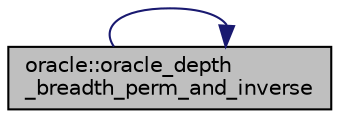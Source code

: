 digraph "oracle::oracle_depth_breadth_perm_and_inverse"
{
  edge [fontname="Helvetica",fontsize="10",labelfontname="Helvetica",labelfontsize="10"];
  node [fontname="Helvetica",fontsize="10",shape=record];
  rankdir="LR";
  Node6827 [label="oracle::oracle_depth\l_breadth_perm_and_inverse",height=0.2,width=0.4,color="black", fillcolor="grey75", style="filled", fontcolor="black"];
  Node6827 -> Node6827 [color="midnightblue",fontsize="10",style="solid",fontname="Helvetica"];
}
